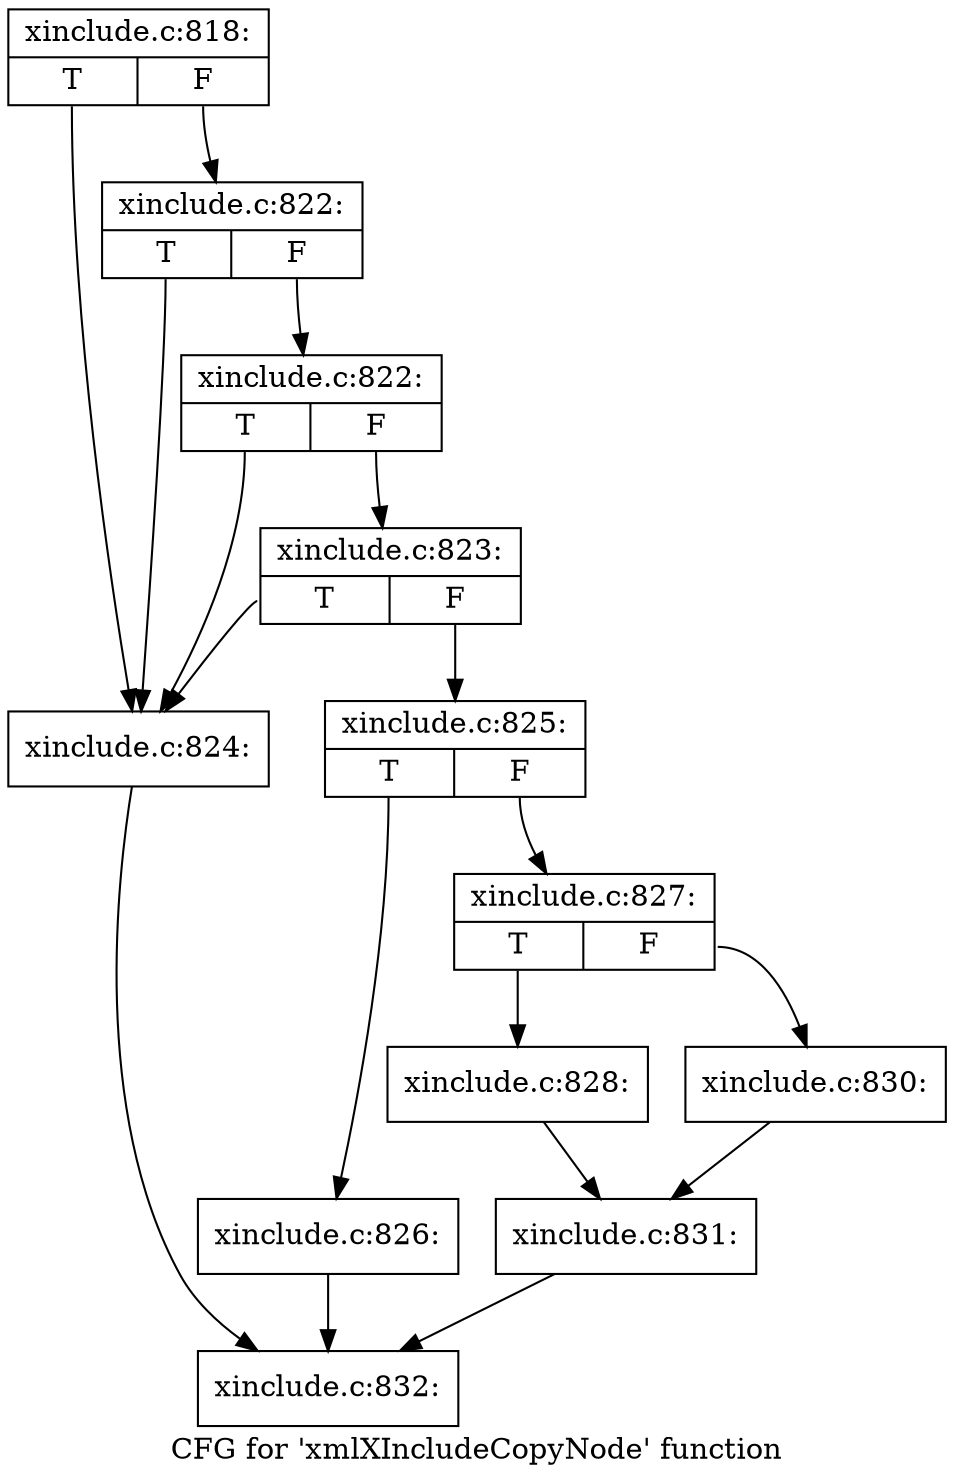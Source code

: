 digraph "CFG for 'xmlXIncludeCopyNode' function" {
	label="CFG for 'xmlXIncludeCopyNode' function";

	Node0x5583690 [shape=record,label="{xinclude.c:818:|{<s0>T|<s1>F}}"];
	Node0x5583690:s0 -> Node0x5589120;
	Node0x5583690:s1 -> Node0x55892c0;
	Node0x55892c0 [shape=record,label="{xinclude.c:822:|{<s0>T|<s1>F}}"];
	Node0x55892c0:s0 -> Node0x5589120;
	Node0x55892c0:s1 -> Node0x5589240;
	Node0x5589240 [shape=record,label="{xinclude.c:822:|{<s0>T|<s1>F}}"];
	Node0x5589240:s0 -> Node0x5589120;
	Node0x5589240:s1 -> Node0x55891c0;
	Node0x55891c0 [shape=record,label="{xinclude.c:823:|{<s0>T|<s1>F}}"];
	Node0x55891c0:s0 -> Node0x5589120;
	Node0x55891c0:s1 -> Node0x5589170;
	Node0x5589120 [shape=record,label="{xinclude.c:824:}"];
	Node0x5589120 -> Node0x5583b70;
	Node0x5589170 [shape=record,label="{xinclude.c:825:|{<s0>T|<s1>F}}"];
	Node0x5589170:s0 -> Node0x5589d80;
	Node0x5589170:s1 -> Node0x5589dd0;
	Node0x5589d80 [shape=record,label="{xinclude.c:826:}"];
	Node0x5589d80 -> Node0x5583b70;
	Node0x5589dd0 [shape=record,label="{xinclude.c:827:|{<s0>T|<s1>F}}"];
	Node0x5589dd0:s0 -> Node0x558a360;
	Node0x5589dd0:s1 -> Node0x558a400;
	Node0x558a360 [shape=record,label="{xinclude.c:828:}"];
	Node0x558a360 -> Node0x558a3b0;
	Node0x558a400 [shape=record,label="{xinclude.c:830:}"];
	Node0x558a400 -> Node0x558a3b0;
	Node0x558a3b0 [shape=record,label="{xinclude.c:831:}"];
	Node0x558a3b0 -> Node0x5583b70;
	Node0x5583b70 [shape=record,label="{xinclude.c:832:}"];
}

